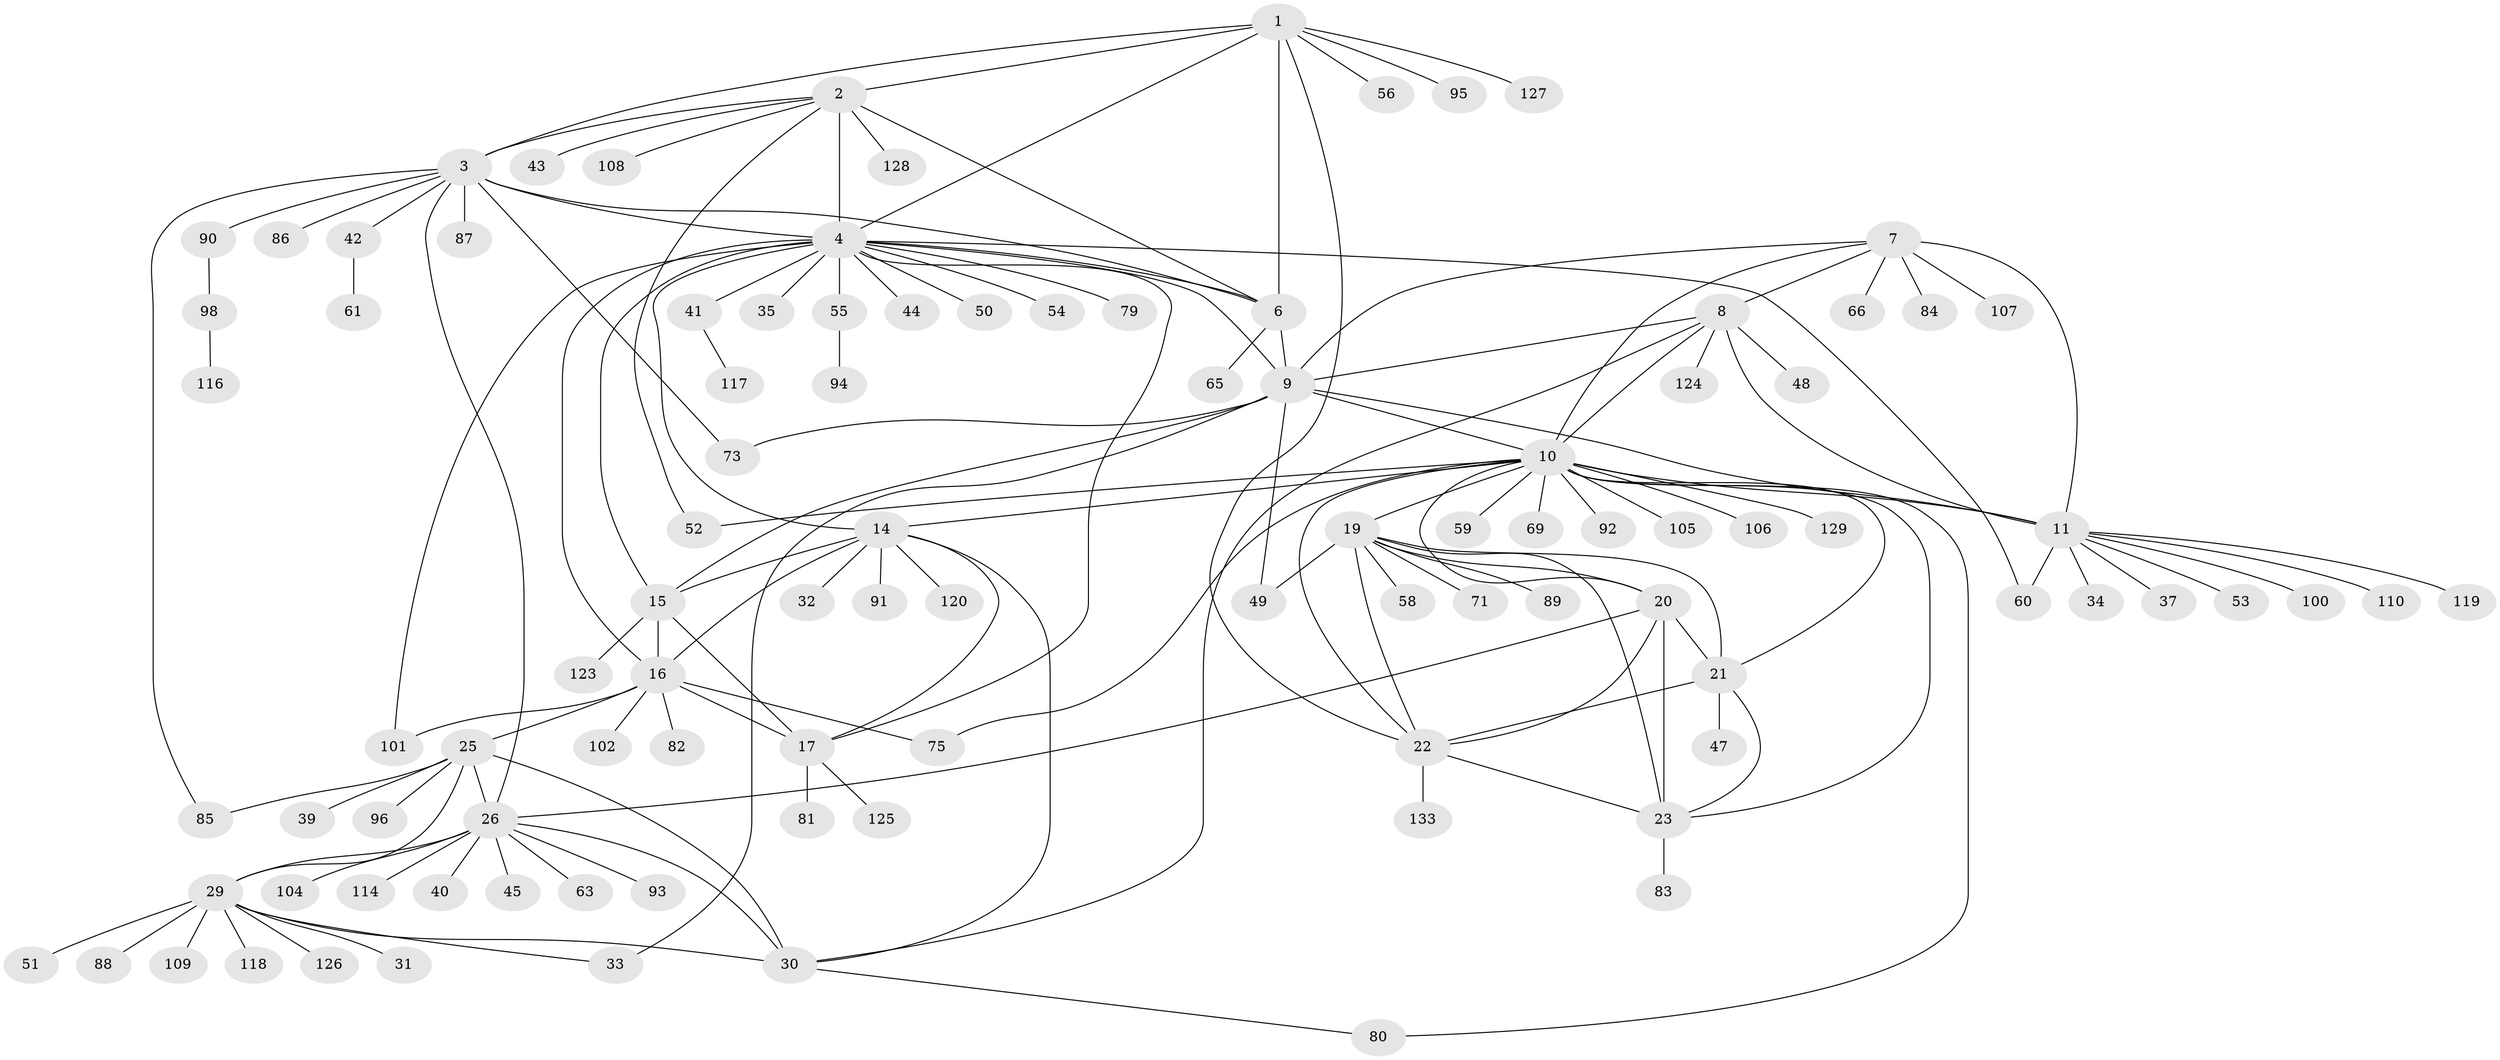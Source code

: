 // original degree distribution, {10: 0.022388059701492536, 6: 0.022388059701492536, 13: 0.014925373134328358, 12: 0.007462686567164179, 8: 0.05223880597014925, 7: 0.04477611940298507, 9: 0.029850746268656716, 11: 0.022388059701492536, 14: 0.007462686567164179, 1: 0.5970149253731343, 2: 0.1417910447761194, 3: 0.03731343283582089}
// Generated by graph-tools (version 1.1) at 2025/11/02/27/25 16:11:34]
// undirected, 100 vertices, 147 edges
graph export_dot {
graph [start="1"]
  node [color=gray90,style=filled];
  1 [super="+97"];
  2 [super="+5"];
  3 [super="+57"];
  4 [super="+13"];
  6 [super="+78"];
  7 [super="+77"];
  8 [super="+46"];
  9 [super="+67"];
  10 [super="+24"];
  11 [super="+12"];
  14 [super="+99"];
  15 [super="+68"];
  16 [super="+18"];
  17 [super="+103"];
  19 [super="+36"];
  20 [super="+122"];
  21 [super="+38"];
  22 [super="+112"];
  23 [super="+62"];
  25 [super="+27"];
  26 [super="+28"];
  29 [super="+115"];
  30 [super="+134"];
  31;
  32 [super="+64"];
  33 [super="+111"];
  34 [super="+113"];
  35;
  37;
  39;
  40 [super="+121"];
  41 [super="+130"];
  42 [super="+76"];
  43;
  44;
  45;
  47;
  48;
  49 [super="+72"];
  50;
  51;
  52;
  53;
  54;
  55 [super="+132"];
  56;
  58;
  59 [super="+70"];
  60;
  61;
  63 [super="+74"];
  65;
  66;
  69;
  71;
  73;
  75;
  79;
  80;
  81;
  82;
  83;
  84;
  85;
  86;
  87;
  88;
  89;
  90;
  91;
  92;
  93;
  94;
  95;
  96;
  98 [super="+131"];
  100;
  101;
  102;
  104;
  105;
  106;
  107;
  108;
  109;
  110;
  114;
  116;
  117;
  118;
  119;
  120;
  123;
  124;
  125;
  126;
  127;
  128;
  129;
  133;
  1 -- 2 [weight=2];
  1 -- 3;
  1 -- 4;
  1 -- 6;
  1 -- 22;
  1 -- 56;
  1 -- 95;
  1 -- 127;
  2 -- 3 [weight=2];
  2 -- 4 [weight=2];
  2 -- 6 [weight=2];
  2 -- 52;
  2 -- 128;
  2 -- 43;
  2 -- 108;
  3 -- 4;
  3 -- 6;
  3 -- 42;
  3 -- 73;
  3 -- 85;
  3 -- 86;
  3 -- 87;
  3 -- 90;
  3 -- 26;
  4 -- 6;
  4 -- 9;
  4 -- 35;
  4 -- 50;
  4 -- 54;
  4 -- 79;
  4 -- 101;
  4 -- 41;
  4 -- 44;
  4 -- 14;
  4 -- 15;
  4 -- 16 [weight=2];
  4 -- 17;
  4 -- 55;
  4 -- 60;
  6 -- 65;
  6 -- 9;
  7 -- 8;
  7 -- 9;
  7 -- 10;
  7 -- 11 [weight=2];
  7 -- 66;
  7 -- 107;
  7 -- 84;
  8 -- 9;
  8 -- 10;
  8 -- 11 [weight=2];
  8 -- 30;
  8 -- 48;
  8 -- 124;
  9 -- 10;
  9 -- 11 [weight=2];
  9 -- 15;
  9 -- 73;
  9 -- 33;
  9 -- 49;
  10 -- 11 [weight=2];
  10 -- 106;
  10 -- 129;
  10 -- 69;
  10 -- 105;
  10 -- 75;
  10 -- 14;
  10 -- 80;
  10 -- 19;
  10 -- 20;
  10 -- 21;
  10 -- 22;
  10 -- 23;
  10 -- 52;
  10 -- 59;
  10 -- 92;
  11 -- 34;
  11 -- 37;
  11 -- 53;
  11 -- 60;
  11 -- 100;
  11 -- 119;
  11 -- 110;
  14 -- 15;
  14 -- 16 [weight=2];
  14 -- 17;
  14 -- 32;
  14 -- 91;
  14 -- 120;
  14 -- 30;
  15 -- 16 [weight=2];
  15 -- 17;
  15 -- 123;
  16 -- 17 [weight=2];
  16 -- 102;
  16 -- 101;
  16 -- 75;
  16 -- 82;
  16 -- 25;
  17 -- 81;
  17 -- 125;
  19 -- 20;
  19 -- 21;
  19 -- 22;
  19 -- 23;
  19 -- 49;
  19 -- 58;
  19 -- 71;
  19 -- 89;
  20 -- 21;
  20 -- 22;
  20 -- 23;
  20 -- 26;
  21 -- 22;
  21 -- 23;
  21 -- 47;
  22 -- 23;
  22 -- 133;
  23 -- 83;
  25 -- 26 [weight=4];
  25 -- 29 [weight=2];
  25 -- 30 [weight=2];
  25 -- 39;
  25 -- 96;
  25 -- 85;
  26 -- 29 [weight=2];
  26 -- 30 [weight=2];
  26 -- 45;
  26 -- 93;
  26 -- 114;
  26 -- 40;
  26 -- 104;
  26 -- 63;
  29 -- 30;
  29 -- 31;
  29 -- 33;
  29 -- 51;
  29 -- 88;
  29 -- 109;
  29 -- 118;
  29 -- 126;
  30 -- 80;
  41 -- 117;
  42 -- 61;
  55 -- 94;
  90 -- 98;
  98 -- 116;
}
